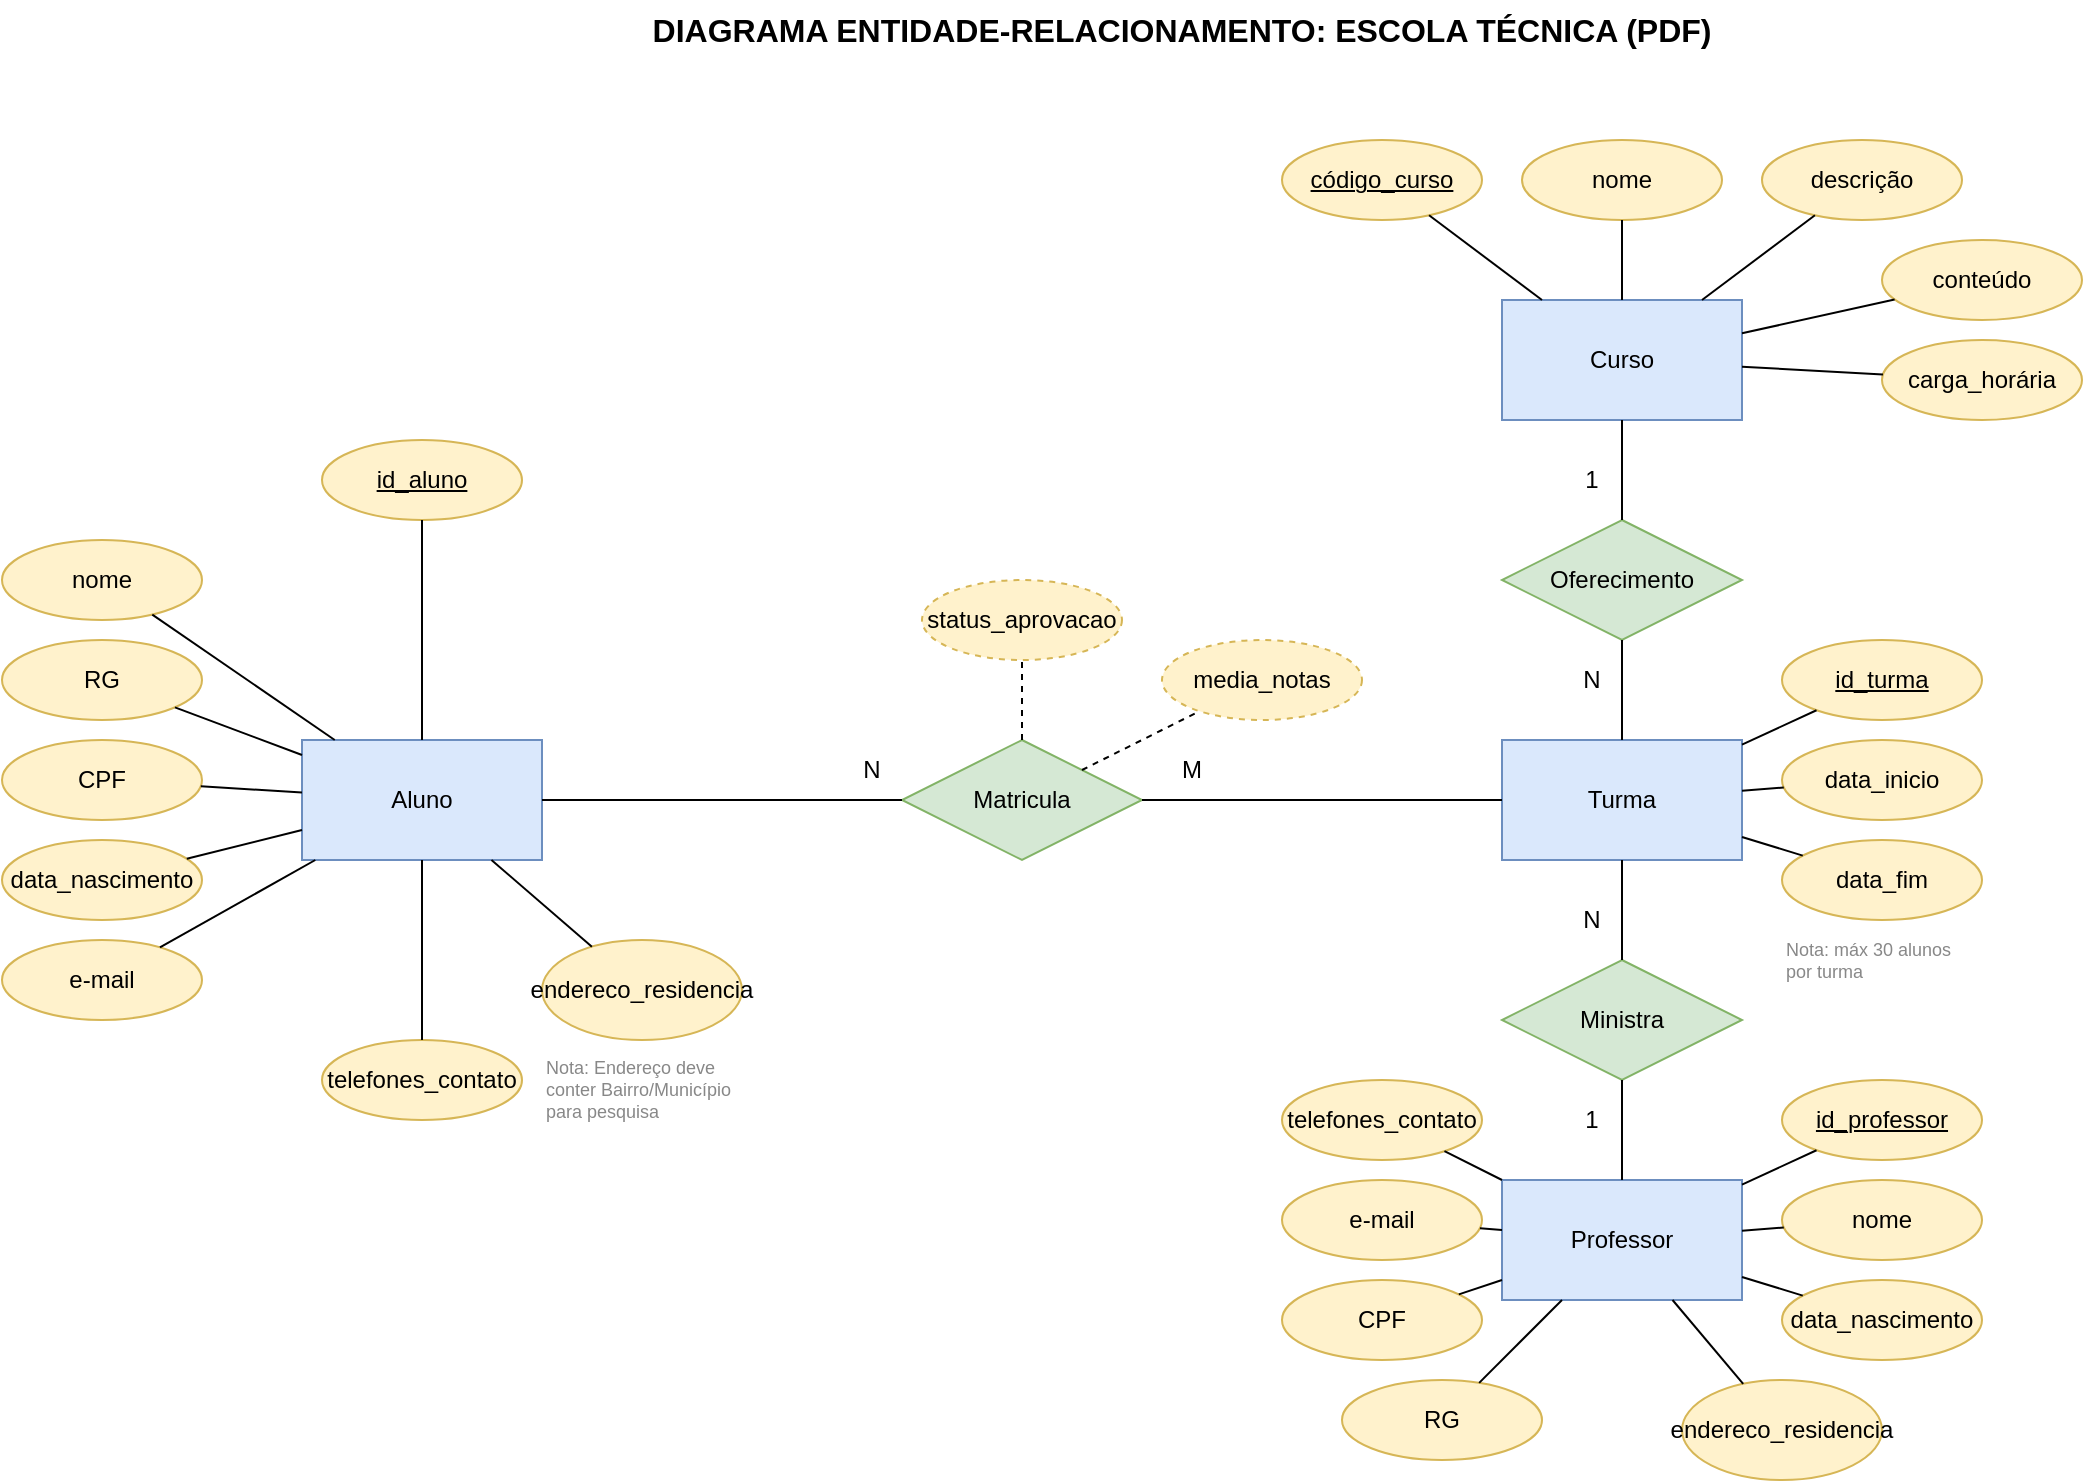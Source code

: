 <mxfile version="26.2.9">
  <diagram id="Escola_Tecnica_ER_V3_PDF" name="Modelo Conceitual - Escola Técnica (PDF)">
    <mxGraphModel dx="2044" dy="1847" grid="1" gridSize="10" guides="1" tooltips="1" connect="1" arrows="1" fold="1" page="1" pageScale="1" pageWidth="1169" pageHeight="827" math="0" shadow="0">
      <root>
        <mxCell id="0" />
        <mxCell id="1" parent="0" />
        <mxCell id="E_Aluno" value="Aluno" style="rounded=0;whiteSpace=wrap;html=1;fillColor=#dae8fc;strokeColor=#6c8ebf;" parent="1" vertex="1">
          <mxGeometry x="100" y="300" width="120" height="60" as="geometry" />
        </mxCell>
        <mxCell id="E_Curso" value="Curso" style="rounded=0;whiteSpace=wrap;html=1;fillColor=#dae8fc;strokeColor=#6c8ebf;" parent="1" vertex="1">
          <mxGeometry x="700" y="80" width="120" height="60" as="geometry" />
        </mxCell>
        <mxCell id="E_Turma" value="Turma" style="rounded=0;whiteSpace=wrap;html=1;fillColor=#dae8fc;strokeColor=#6c8ebf;" parent="1" vertex="1">
          <mxGeometry x="700" y="300" width="120" height="60" as="geometry" />
        </mxCell>
        <mxCell id="E_Professor" value="Professor" style="rounded=0;whiteSpace=wrap;html=1;fillColor=#dae8fc;strokeColor=#6c8ebf;" parent="1" vertex="1">
          <mxGeometry x="700" y="520" width="120" height="60" as="geometry" />
        </mxCell>
        <mxCell id="A_Aluno_id" value="id_aluno" style="ellipse;whiteSpace=wrap;html=1;fillColor=#fff2cc;strokeColor=#d6b656;fontStyle=4" parent="1" vertex="1">
          <mxGeometry x="110" y="150" width="100" height="40" as="geometry" />
        </mxCell>
        <mxCell id="A_Aluno_nome" value="nome" style="ellipse;whiteSpace=wrap;html=1;fillColor=#fff2cc;strokeColor=#d6b656;" parent="1" vertex="1">
          <mxGeometry x="-50" y="200" width="100" height="40" as="geometry" />
        </mxCell>
        <mxCell id="A_Aluno_rg" value="RG" style="ellipse;whiteSpace=wrap;html=1;fillColor=#fff2cc;strokeColor=#d6b656;" parent="1" vertex="1">
          <mxGeometry x="-50" y="250" width="100" height="40" as="geometry" />
        </mxCell>
        <mxCell id="A_Aluno_cpf" value="CPF" style="ellipse;whiteSpace=wrap;html=1;fillColor=#fff2cc;strokeColor=#d6b656;" parent="1" vertex="1">
          <mxGeometry x="-50" y="300" width="100" height="40" as="geometry" />
        </mxCell>
        <mxCell id="A_Aluno_nasc" value="data_nascimento" style="ellipse;whiteSpace=wrap;html=1;fillColor=#fff2cc;strokeColor=#d6b656;" parent="1" vertex="1">
          <mxGeometry x="-50" y="350" width="100" height="40" as="geometry" />
        </mxCell>
        <mxCell id="A_Aluno_email" value="e-mail" style="ellipse;whiteSpace=wrap;html=1;fillColor=#fff2cc;strokeColor=#d6b656;" parent="1" vertex="1">
          <mxGeometry x="-50" y="400" width="100" height="40" as="geometry" />
        </mxCell>
        <mxCell id="A_Aluno_tel" value="telefones_contato" style="ellipse;whiteSpace=wrap;html=1;fillColor=#fff2cc;strokeColor=#d6b656;" parent="1" vertex="1">
          <mxGeometry x="110" y="450" width="100" height="40" as="geometry" />
        </mxCell>
        <mxCell id="A_Aluno_end" value="endereco_residencia" style="ellipse;whiteSpace=wrap;html=1;fillColor=#fff2cc;strokeColor=#d6b656;" parent="1" vertex="1">
          <mxGeometry x="220" y="400" width="100" height="50" as="geometry" />
        </mxCell>
        <mxCell id="Nota_Endereco_Aluno" value="Nota: Endereço deve conter Bairro/Município para pesquisa" style="text;html=1;strokeColor=none;fillColor=none;align=left;verticalAlign=middle;whiteSpace=wrap;rounded=0;fontSize=9;fontColor=#888888;" parent="1" vertex="1">
          <mxGeometry x="220" y="455" width="110" height="40" as="geometry" />
        </mxCell>
        <mxCell id="C_A_Aluno_id" value="" style="endArrow=none;html=1;rounded=0;" parent="1" source="E_Aluno" target="A_Aluno_id" edge="1">
          <mxGeometry relative="1" as="geometry" />
        </mxCell>
        <mxCell id="C_A_Aluno_nome" value="" style="endArrow=none;html=1;rounded=0;" parent="1" source="E_Aluno" target="A_Aluno_nome" edge="1">
          <mxGeometry relative="1" as="geometry" />
        </mxCell>
        <mxCell id="C_A_Aluno_rg" value="" style="endArrow=none;html=1;rounded=0;" parent="1" source="E_Aluno" target="A_Aluno_rg" edge="1">
          <mxGeometry relative="1" as="geometry" />
        </mxCell>
        <mxCell id="C_A_Aluno_cpf" value="" style="endArrow=none;html=1;rounded=0;" parent="1" source="E_Aluno" target="A_Aluno_cpf" edge="1">
          <mxGeometry relative="1" as="geometry" />
        </mxCell>
        <mxCell id="C_A_Aluno_nasc" value="" style="endArrow=none;html=1;rounded=0;" parent="1" source="E_Aluno" target="A_Aluno_nasc" edge="1">
          <mxGeometry relative="1" as="geometry" />
        </mxCell>
        <mxCell id="C_A_Aluno_email" value="" style="endArrow=none;html=1;rounded=0;" parent="1" source="E_Aluno" target="A_Aluno_email" edge="1">
          <mxGeometry relative="1" as="geometry" />
        </mxCell>
        <mxCell id="C_A_Aluno_tel" value="" style="endArrow=none;html=1;rounded=0;" parent="1" source="E_Aluno" target="A_Aluno_tel" edge="1">
          <mxGeometry relative="1" as="geometry" />
        </mxCell>
        <mxCell id="C_A_Aluno_end" value="" style="endArrow=none;html=1;rounded=0;" parent="1" source="E_Aluno" target="A_Aluno_end" edge="1">
          <mxGeometry relative="1" as="geometry" />
        </mxCell>
        <mxCell id="A_Curso_cod" value="código_curso" style="ellipse;whiteSpace=wrap;html=1;fillColor=#fff2cc;strokeColor=#d6b656;fontStyle=4" parent="1" vertex="1">
          <mxGeometry x="590" width="100" height="40" as="geometry" />
        </mxCell>
        <mxCell id="A_Curso_nome" value="nome" style="ellipse;whiteSpace=wrap;html=1;fillColor=#fff2cc;strokeColor=#d6b656;" parent="1" vertex="1">
          <mxGeometry x="710" width="100" height="40" as="geometry" />
        </mxCell>
        <mxCell id="A_Curso_desc" value="descrição" style="ellipse;whiteSpace=wrap;html=1;fillColor=#fff2cc;strokeColor=#d6b656;" parent="1" vertex="1">
          <mxGeometry x="830" width="100" height="40" as="geometry" />
        </mxCell>
        <mxCell id="A_Curso_cont" value="conteúdo" style="ellipse;whiteSpace=wrap;html=1;fillColor=#fff2cc;strokeColor=#d6b656;" parent="1" vertex="1">
          <mxGeometry x="890" y="50" width="100" height="40" as="geometry" />
        </mxCell>
        <mxCell id="A_Curso_carga" value="carga_horária" style="ellipse;whiteSpace=wrap;html=1;fillColor=#fff2cc;strokeColor=#d6b656;" parent="1" vertex="1">
          <mxGeometry x="890" y="100" width="100" height="40" as="geometry" />
        </mxCell>
        <mxCell id="C_A_Curso_cod" value="" style="endArrow=none;html=1;rounded=0;" parent="1" source="E_Curso" target="A_Curso_cod" edge="1">
          <mxGeometry relative="1" as="geometry" />
        </mxCell>
        <mxCell id="C_A_Curso_nome" value="" style="endArrow=none;html=1;rounded=0;" parent="1" source="E_Curso" target="A_Curso_nome" edge="1">
          <mxGeometry relative="1" as="geometry" />
        </mxCell>
        <mxCell id="C_A_Curso_desc" value="" style="endArrow=none;html=1;rounded=0;" parent="1" source="E_Curso" target="A_Curso_desc" edge="1">
          <mxGeometry relative="1" as="geometry" />
        </mxCell>
        <mxCell id="C_A_Curso_cont" value="" style="endArrow=none;html=1;rounded=0;" parent="1" source="E_Curso" target="A_Curso_cont" edge="1">
          <mxGeometry relative="1" as="geometry" />
        </mxCell>
        <mxCell id="C_A_Curso_carga" value="" style="endArrow=none;html=1;rounded=0;" parent="1" source="E_Curso" target="A_Curso_carga" edge="1">
          <mxGeometry relative="1" as="geometry" />
        </mxCell>
        <mxCell id="A_Turma_id" value="id_turma" style="ellipse;whiteSpace=wrap;html=1;fillColor=#fff2cc;strokeColor=#d6b656;fontStyle=4" parent="1" vertex="1">
          <mxGeometry x="840" y="250" width="100" height="40" as="geometry" />
        </mxCell>
        <mxCell id="A_Turma_inicio" value="data_inicio" style="ellipse;whiteSpace=wrap;html=1;fillColor=#fff2cc;strokeColor=#d6b656;" parent="1" vertex="1">
          <mxGeometry x="840" y="300" width="100" height="40" as="geometry" />
        </mxCell>
        <mxCell id="A_Turma_fim" value="data_fim" style="ellipse;whiteSpace=wrap;html=1;fillColor=#fff2cc;strokeColor=#d6b656;" parent="1" vertex="1">
          <mxGeometry x="840" y="350" width="100" height="40" as="geometry" />
        </mxCell>
        <mxCell id="Nota_Limite_Alunos" value="Nota: máx 30 alunos por turma" style="text;html=1;strokeColor=none;fillColor=none;align=left;verticalAlign=middle;whiteSpace=wrap;rounded=0;fontSize=9;fontColor=#888888;" parent="1" vertex="1">
          <mxGeometry x="840" y="395" width="100" height="30" as="geometry" />
        </mxCell>
        <mxCell id="C_A_Turma_id" value="" style="endArrow=none;html=1;rounded=0;" parent="1" source="E_Turma" target="A_Turma_id" edge="1">
          <mxGeometry relative="1" as="geometry" />
        </mxCell>
        <mxCell id="C_A_Turma_inicio" value="" style="endArrow=none;html=1;rounded=0;" parent="1" source="E_Turma" target="A_Turma_inicio" edge="1">
          <mxGeometry relative="1" as="geometry" />
        </mxCell>
        <mxCell id="C_A_Turma_fim" value="" style="endArrow=none;html=1;rounded=0;" parent="1" source="E_Turma" target="A_Turma_fim" edge="1">
          <mxGeometry relative="1" as="geometry" />
        </mxCell>
        <mxCell id="A_Prof_id" value="id_professor" style="ellipse;whiteSpace=wrap;html=1;fillColor=#fff2cc;strokeColor=#d6b656;fontStyle=4" parent="1" vertex="1">
          <mxGeometry x="840" y="470" width="100" height="40" as="geometry" />
        </mxCell>
        <mxCell id="A_Prof_nome" value="nome" style="ellipse;whiteSpace=wrap;html=1;fillColor=#fff2cc;strokeColor=#d6b656;" parent="1" vertex="1">
          <mxGeometry x="840" y="520" width="100" height="40" as="geometry" />
        </mxCell>
        <mxCell id="A_Prof_nasc" value="data_nascimento" style="ellipse;whiteSpace=wrap;html=1;fillColor=#fff2cc;strokeColor=#d6b656;" parent="1" vertex="1">
          <mxGeometry x="840" y="570" width="100" height="40" as="geometry" />
        </mxCell>
        <mxCell id="A_Prof_rg" value="RG" style="ellipse;whiteSpace=wrap;html=1;fillColor=#fff2cc;strokeColor=#d6b656;" parent="1" vertex="1">
          <mxGeometry x="620" y="620" width="100" height="40" as="geometry" />
        </mxCell>
        <mxCell id="A_Prof_cpf" value="CPF" style="ellipse;whiteSpace=wrap;html=1;fillColor=#fff2cc;strokeColor=#d6b656;" parent="1" vertex="1">
          <mxGeometry x="590" y="570" width="100" height="40" as="geometry" />
        </mxCell>
        <mxCell id="A_Prof_email" value="e-mail" style="ellipse;whiteSpace=wrap;html=1;fillColor=#fff2cc;strokeColor=#d6b656;" parent="1" vertex="1">
          <mxGeometry x="590" y="520" width="100" height="40" as="geometry" />
        </mxCell>
        <mxCell id="A_Prof_tel" value="telefones_contato" style="ellipse;whiteSpace=wrap;html=1;fillColor=#fff2cc;strokeColor=#d6b656;" parent="1" vertex="1">
          <mxGeometry x="590" y="470" width="100" height="40" as="geometry" />
        </mxCell>
        <mxCell id="A_Prof_end" value="endereco_residencia" style="ellipse;whiteSpace=wrap;html=1;fillColor=#fff2cc;strokeColor=#d6b656;" parent="1" vertex="1">
          <mxGeometry x="790" y="620" width="100" height="50" as="geometry" />
        </mxCell>
        <mxCell id="C_A_Prof_id" value="" style="endArrow=none;html=1;rounded=0;" parent="1" source="E_Professor" target="A_Prof_id" edge="1">
          <mxGeometry relative="1" as="geometry" />
        </mxCell>
        <mxCell id="C_A_Prof_nome" value="" style="endArrow=none;html=1;rounded=0;" parent="1" source="E_Professor" target="A_Prof_nome" edge="1">
          <mxGeometry relative="1" as="geometry" />
        </mxCell>
        <mxCell id="C_A_Prof_nasc" value="" style="endArrow=none;html=1;rounded=0;" parent="1" source="E_Professor" target="A_Prof_nasc" edge="1">
          <mxGeometry relative="1" as="geometry" />
        </mxCell>
        <mxCell id="C_A_Prof_rg" value="" style="endArrow=none;html=1;rounded=0;" parent="1" source="E_Professor" target="A_Prof_rg" edge="1">
          <mxGeometry relative="1" as="geometry" />
        </mxCell>
        <mxCell id="C_A_Prof_cpf" value="" style="endArrow=none;html=1;rounded=0;" parent="1" source="E_Professor" target="A_Prof_cpf" edge="1">
          <mxGeometry relative="1" as="geometry" />
        </mxCell>
        <mxCell id="C_A_Prof_email" value="" style="endArrow=none;html=1;rounded=0;" parent="1" source="E_Professor" target="A_Prof_email" edge="1">
          <mxGeometry relative="1" as="geometry" />
        </mxCell>
        <mxCell id="C_A_Prof_tel" value="" style="endArrow=none;html=1;rounded=0;" parent="1" source="E_Professor" target="A_Prof_tel" edge="1">
          <mxGeometry relative="1" as="geometry" />
        </mxCell>
        <mxCell id="C_A_Prof_end" value="" style="endArrow=none;html=1;rounded=0;" parent="1" source="E_Professor" target="A_Prof_end" edge="1">
          <mxGeometry relative="1" as="geometry" />
        </mxCell>
        <mxCell id="R_Matricula" value="Matricula" style="rhombus;whiteSpace=wrap;html=1;fillColor=#d5e8d4;strokeColor=#82b366;" parent="1" vertex="1">
          <mxGeometry x="400" y="300" width="120" height="60" as="geometry" />
        </mxCell>
        <mxCell id="R_Oferecimento" value="Oferecimento" style="rhombus;whiteSpace=wrap;html=1;fillColor=#d5e8d4;strokeColor=#82b366;" parent="1" vertex="1">
          <mxGeometry x="700" y="190" width="120" height="60" as="geometry" />
        </mxCell>
        <mxCell id="R_Ministra" value="Ministra" style="rhombus;whiteSpace=wrap;html=1;fillColor=#d5e8d4;strokeColor=#82b366;" parent="1" vertex="1">
          <mxGeometry x="700" y="410" width="120" height="60" as="geometry" />
        </mxCell>
        <mxCell id="AR_Matricula_status" value="status_aprovacao" style="ellipse;whiteSpace=wrap;html=1;fillColor=#fff2cc;strokeColor=#d6b656;dashed=1;" parent="1" vertex="1">
          <mxGeometry x="410" y="220" width="100" height="40" as="geometry" />
        </mxCell>
        <mxCell id="AR_Matricula_media" value="media_notas" style="ellipse;whiteSpace=wrap;html=1;fillColor=#fff2cc;strokeColor=#d6b656;dashed=1;" parent="1" vertex="1">
          <mxGeometry x="530" y="250" width="100" height="40" as="geometry" />
        </mxCell>
        <mxCell id="C_AR_Matricula_status" value="" style="endArrow=none;html=1;rounded=0;dashed=1;" parent="1" source="R_Matricula" target="AR_Matricula_status" edge="1">
          <mxGeometry relative="1" as="geometry" />
        </mxCell>
        <mxCell id="C_AR_Matricula_media" value="" style="endArrow=none;html=1;rounded=0;dashed=1;" parent="1" source="R_Matricula" target="AR_Matricula_media" edge="1">
          <mxGeometry relative="1" as="geometry" />
        </mxCell>
        <mxCell id="C_E_Aluno_R_Matricula" value="" style="endArrow=none;html=1;rounded=0;" parent="1" source="E_Aluno" target="R_Matricula" edge="1">
          <mxGeometry relative="1" as="geometry" />
        </mxCell>
        <mxCell id="Card_E_Aluno_R_Matricula" value="N" style="text;html=1;strokeColor=none;fillColor=none;align=center;verticalAlign=middle;whiteSpace=wrap;rounded=0;" parent="1" vertex="1">
          <mxGeometry x="370" y="305" width="30" height="20" as="geometry" />
        </mxCell>
        <mxCell id="C_R_Matricula_E_Turma" value="" style="endArrow=none;html=1;rounded=0;" parent="1" source="R_Matricula" target="E_Turma" edge="1">
          <mxGeometry relative="1" as="geometry" />
        </mxCell>
        <mxCell id="Card_R_Matricula_E_Turma" value="M" style="text;html=1;strokeColor=none;fillColor=none;align=center;verticalAlign=middle;whiteSpace=wrap;rounded=0;" parent="1" vertex="1">
          <mxGeometry x="530" y="305" width="30" height="20" as="geometry" />
        </mxCell>
        <mxCell id="C_E_Curso_R_Oferecimento" value="" style="endArrow=none;html=1;rounded=0;" parent="1" source="E_Curso" target="R_Oferecimento" edge="1">
          <mxGeometry relative="1" as="geometry" />
        </mxCell>
        <mxCell id="Card_E_Curso_R_Oferecimento" value="1" style="text;html=1;strokeColor=none;fillColor=none;align=center;verticalAlign=middle;whiteSpace=wrap;rounded=0;" parent="1" vertex="1">
          <mxGeometry x="730" y="160" width="30" height="20" as="geometry" />
        </mxCell>
        <mxCell id="C_R_Oferecimento_E_Turma" value="" style="endArrow=none;html=1;rounded=0;" parent="1" source="R_Oferecimento" target="E_Turma" edge="1">
          <mxGeometry relative="1" as="geometry" />
        </mxCell>
        <mxCell id="Card_R_Oferecimento_E_Turma" value="N" style="text;html=1;strokeColor=none;fillColor=none;align=center;verticalAlign=middle;whiteSpace=wrap;rounded=0;" parent="1" vertex="1">
          <mxGeometry x="730" y="260" width="30" height="20" as="geometry" />
        </mxCell>
        <mxCell id="C_E_Professor_R_Ministra" value="" style="endArrow=none;html=1;rounded=0;" parent="1" source="E_Professor" target="R_Ministra" edge="1">
          <mxGeometry relative="1" as="geometry" />
        </mxCell>
        <mxCell id="Card_E_Professor_R_Ministra" value="1" style="text;html=1;strokeColor=none;fillColor=none;align=center;verticalAlign=middle;whiteSpace=wrap;rounded=0;" parent="1" vertex="1">
          <mxGeometry x="730" y="480" width="30" height="20" as="geometry" />
        </mxCell>
        <mxCell id="C_R_Ministra_E_Turma" value="" style="endArrow=none;html=1;rounded=0;" parent="1" source="R_Ministra" target="E_Turma" edge="1">
          <mxGeometry relative="1" as="geometry" />
        </mxCell>
        <mxCell id="Card_R_Ministra_E_Turma" value="N" style="text;html=1;strokeColor=none;fillColor=none;align=center;verticalAlign=middle;whiteSpace=wrap;rounded=0;" parent="1" vertex="1">
          <mxGeometry x="730" y="380" width="30" height="20" as="geometry" />
        </mxCell>
        <mxCell id="Title" value="DIAGRAMA ENTIDADE-RELACIONAMENTO: ESCOLA TÉCNICA (PDF)" style="text;html=1;strokeColor=none;fillColor=none;align=center;verticalAlign=middle;whiteSpace=wrap;rounded=0;fontSize=16;fontStyle=1" parent="1" vertex="1">
          <mxGeometry x="240" y="-70" width="600" height="30" as="geometry" />
        </mxCell>
      </root>
    </mxGraphModel>
  </diagram>
</mxfile>
